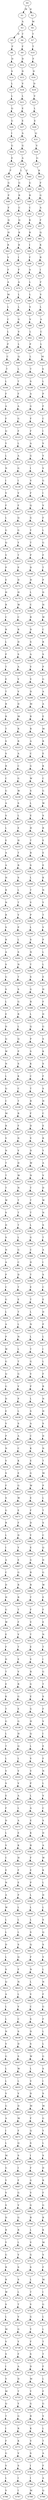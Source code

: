 strict digraph  {
	S0 -> S1 [ label = M ];
	S0 -> S2 [ label = K ];
	S1 -> S3 [ label = A ];
	S2 -> S4 [ label = M ];
	S3 -> S5 [ label = D ];
	S3 -> S6 [ label = T ];
	S4 -> S7 [ label = T ];
	S5 -> S8 [ label = F ];
	S6 -> S9 [ label = F ];
	S7 -> S10 [ label = T ];
	S8 -> S11 [ label = D ];
	S9 -> S12 [ label = D ];
	S10 -> S13 [ label = F ];
	S11 -> S14 [ label = S ];
	S12 -> S15 [ label = D ];
	S13 -> S16 [ label = D ];
	S14 -> S17 [ label = L ];
	S15 -> S18 [ label = V ];
	S16 -> S19 [ label = D ];
	S17 -> S20 [ label = L ];
	S18 -> S21 [ label = L ];
	S19 -> S22 [ label = V ];
	S20 -> S23 [ label = Q ];
	S21 -> S24 [ label = E ];
	S22 -> S25 [ label = L ];
	S23 -> S26 [ label = G ];
	S24 -> S27 [ label = E ];
	S25 -> S28 [ label = E ];
	S26 -> S29 [ label = I ];
	S27 -> S30 [ label = A ];
	S28 -> S31 [ label = Q ];
	S29 -> S32 [ label = G ];
	S30 -> S33 [ label = G ];
	S31 -> S34 [ label = V ];
	S32 -> S35 [ label = E ];
	S33 -> S36 [ label = A ];
	S34 -> S37 [ label = G ];
	S35 -> S38 [ label = F ];
	S36 -> S39 [ label = L ];
	S36 -> S40 [ label = F ];
	S37 -> S41 [ label = K ];
	S38 -> S42 [ label = G ];
	S39 -> S43 [ label = G ];
	S40 -> S44 [ label = G ];
	S41 -> S45 [ label = F ];
	S42 -> S46 [ label = P ];
	S43 -> S47 [ label = R ];
	S44 -> S48 [ label = R ];
	S45 -> S49 [ label = G ];
	S46 -> S50 [ label = F ];
	S47 -> S51 [ label = C ];
	S48 -> S52 [ label = C ];
	S49 -> S53 [ label = A ];
	S50 -> S54 [ label = Q ];
	S51 -> S55 [ label = Q ];
	S52 -> S56 [ label = K ];
	S53 -> S57 [ label = F ];
	S54 -> S58 [ label = H ];
	S55 -> S59 [ label = K ];
	S56 -> S60 [ label = R ];
	S57 -> S61 [ label = Q ];
	S58 -> S62 [ label = R ];
	S59 -> S63 [ label = R ];
	S60 -> S64 [ label = I ];
	S61 -> S65 [ label = K ];
	S62 -> S66 [ label = V ];
	S63 -> S67 [ label = I ];
	S64 -> S68 [ label = F ];
	S65 -> S69 [ label = R ];
	S66 -> S70 [ label = F ];
	S67 -> S71 [ label = F ];
	S68 -> S72 [ label = A ];
	S69 -> S73 [ label = I ];
	S70 -> S74 [ label = A ];
	S71 -> S75 [ label = A ];
	S72 -> S76 [ label = L ];
	S73 -> S77 [ label = F ];
	S74 -> S78 [ label = M ];
	S75 -> S79 [ label = L ];
	S76 -> S80 [ label = L ];
	S77 -> S81 [ label = V ];
	S78 -> S82 [ label = L ];
	S79 -> S83 [ label = L ];
	S80 -> S84 [ label = S ];
	S81 -> S85 [ label = L ];
	S82 -> S86 [ label = C ];
	S83 -> S87 [ label = G ];
	S84 -> S88 [ label = V ];
	S85 -> S89 [ label = A ];
	S86 -> S90 [ label = L ];
	S87 -> S91 [ label = V ];
	S88 -> S92 [ label = L ];
	S89 -> S93 [ label = C ];
	S90 -> S94 [ label = P ];
	S91 -> S95 [ label = L ];
	S92 -> S96 [ label = P ];
	S93 -> S97 [ label = L ];
	S94 -> S98 [ label = C ];
	S95 -> S99 [ label = Q ];
	S96 -> S100 [ label = L ];
	S97 -> S101 [ label = M ];
	S98 -> S102 [ label = T ];
	S99 -> S103 [ label = L ];
	S100 -> S104 [ label = T ];
	S101 -> S105 [ label = S ];
	S102 -> S106 [ label = L ];
	S103 -> S107 [ label = T ];
	S104 -> S108 [ label = S ];
	S105 -> S109 [ label = L ];
	S106 -> S110 [ label = F ];
	S107 -> S111 [ label = F ];
	S108 -> S112 [ label = A ];
	S109 -> S113 [ label = P ];
	S110 -> S114 [ label = A ];
	S111 -> S115 [ label = A ];
	S112 -> S116 [ label = G ];
	S113 -> S117 [ label = F ];
	S114 -> S118 [ label = F ];
	S115 -> S119 [ label = G ];
	S116 -> S120 [ label = F ];
	S117 -> S121 [ label = C ];
	S118 -> S122 [ label = Q ];
	S119 -> S123 [ label = F ];
	S120 -> S124 [ label = F ];
	S121 -> S125 [ label = I ];
	S122 -> S126 [ label = Y ];
	S123 -> S127 [ label = L ];
	S124 -> S128 [ label = A ];
	S125 -> S129 [ label = V ];
	S126 -> S130 [ label = L ];
	S127 -> S131 [ label = A ];
	S128 -> S132 [ label = G ];
	S129 -> S133 [ label = Y ];
	S130 -> S134 [ label = N ];
	S131 -> S135 [ label = G ];
	S132 -> S136 [ label = I ];
	S133 -> S137 [ label = V ];
	S134 -> S138 [ label = I ];
	S135 -> S139 [ label = I ];
	S136 -> S140 [ label = V ];
	S137 -> S141 [ label = G ];
	S138 -> S142 [ label = V ];
	S139 -> S143 [ label = V ];
	S140 -> S144 [ label = F ];
	S141 -> S145 [ label = I ];
	S142 -> S146 [ label = F ];
	S143 -> S147 [ label = F ];
	S144 -> S148 [ label = Q ];
	S145 -> S149 [ label = V ];
	S146 -> S150 [ label = L ];
	S147 -> S151 [ label = Q ];
	S148 -> S152 [ label = G ];
	S149 -> S153 [ label = F ];
	S150 -> S154 [ label = G ];
	S151 -> S155 [ label = G ];
	S152 -> S156 [ label = Y ];
	S153 -> S157 [ label = L ];
	S154 -> S158 [ label = Q ];
	S155 -> S159 [ label = Y ];
	S156 -> S160 [ label = T ];
	S157 -> S161 [ label = G ];
	S158 -> S162 [ label = V ];
	S159 -> S163 [ label = T ];
	S160 -> S164 [ label = P ];
	S161 -> S165 [ label = F ];
	S162 -> S166 [ label = P ];
	S163 -> S167 [ label = P ];
	S164 -> S168 [ label = D ];
	S165 -> S169 [ label = T ];
	S166 -> S170 [ label = E ];
	S167 -> S171 [ label = D ];
	S168 -> S172 [ label = H ];
	S169 -> S173 [ label = P ];
	S170 -> S174 [ label = H ];
	S171 -> S175 [ label = H ];
	S172 -> S176 [ label = L ];
	S173 -> S177 [ label = D ];
	S174 -> S178 [ label = R ];
	S175 -> S179 [ label = W ];
	S176 -> S180 [ label = C ];
	S177 -> S181 [ label = H ];
	S178 -> S182 [ label = C ];
	S179 -> S183 [ label = C ];
	S180 -> S184 [ label = R ];
	S181 -> S185 [ label = W ];
	S182 -> S186 [ label = R ];
	S183 -> S187 [ label = R ];
	S184 -> S188 [ label = D ];
	S185 -> S189 [ label = C ];
	S186 -> S190 [ label = L ];
	S187 -> S191 [ label = D ];
	S188 -> S192 [ label = S ];
	S189 -> S193 [ label = R ];
	S190 -> S194 [ label = P ];
	S191 -> S195 [ label = S ];
	S192 -> S196 [ label = A ];
	S193 -> S197 [ label = S ];
	S194 -> S198 [ label = T ];
	S195 -> S199 [ label = A ];
	S196 -> S200 [ label = V ];
	S197 -> S201 [ label = P ];
	S198 -> S202 [ label = E ];
	S199 -> S203 [ label = V ];
	S200 -> S204 [ label = V ];
	S201 -> S205 [ label = G ];
	S202 -> S206 [ label = T ];
	S203 -> S207 [ label = V ];
	S204 -> S208 [ label = D ];
	S205 -> S209 [ label = A ];
	S206 -> S210 [ label = R ];
	S207 -> S211 [ label = D ];
	S208 -> S212 [ label = M ];
	S209 -> S213 [ label = A ];
	S210 -> S214 [ label = R ];
	S211 -> S215 [ label = M ];
	S212 -> S216 [ label = R ];
	S213 -> S217 [ label = E ];
	S214 -> S218 [ label = T ];
	S215 -> S219 [ label = R ];
	S216 -> S220 [ label = R ];
	S217 -> S221 [ label = M ];
	S218 -> S222 [ label = S ];
	S219 -> S223 [ label = R ];
	S220 -> S224 [ label = A ];
	S221 -> S225 [ label = R ];
	S222 -> S226 [ label = S ];
	S223 -> S227 [ label = A ];
	S224 -> S228 [ label = C ];
	S225 -> S229 [ label = E ];
	S226 -> S230 [ label = R ];
	S227 -> S231 [ label = C ];
	S228 -> S232 [ label = G ];
	S229 -> S233 [ label = K ];
	S230 -> S234 [ label = C ];
	S231 -> S235 [ label = G ];
	S232 -> S236 [ label = W ];
	S233 -> S237 [ label = C ];
	S234 -> S238 [ label = G ];
	S235 -> S239 [ label = W ];
	S236 -> S240 [ label = S ];
	S237 -> S241 [ label = G ];
	S238 -> S242 [ label = A ];
	S239 -> S243 [ label = S ];
	S240 -> S244 [ label = L ];
	S241 -> S245 [ label = W ];
	S242 -> S246 [ label = S ];
	S243 -> S247 [ label = L ];
	S244 -> S248 [ label = E ];
	S245 -> S249 [ label = S ];
	S246 -> S250 [ label = L ];
	S247 -> S251 [ label = E ];
	S248 -> S252 [ label = H ];
	S249 -> S253 [ label = R ];
	S250 -> S254 [ label = E ];
	S251 -> S255 [ label = H ];
	S252 -> S256 [ label = T ];
	S253 -> S257 [ label = E ];
	S254 -> S258 [ label = A ];
	S255 -> S259 [ label = T ];
	S256 -> S260 [ label = R ];
	S257 -> S261 [ label = E ];
	S258 -> S262 [ label = A ];
	S259 -> S263 [ label = R ];
	S260 -> S264 [ label = S ];
	S261 -> S265 [ label = E ];
	S262 -> S266 [ label = H ];
	S263 -> S267 [ label = S ];
	S264 -> S268 [ label = L ];
	S265 -> S269 [ label = K ];
	S266 -> S270 [ label = R ];
	S267 -> S271 [ label = L ];
	S268 -> S272 [ label = T ];
	S269 -> S273 [ label = N ];
	S270 -> S274 [ label = N ];
	S271 -> S275 [ label = T ];
	S272 -> S276 [ label = V ];
	S273 -> S277 [ label = Y ];
	S274 -> S278 [ label = R ];
	S275 -> S279 [ label = V ];
	S276 -> S280 [ label = P ];
	S277 -> S281 [ label = T ];
	S278 -> S282 [ label = S ];
	S279 -> S283 [ label = P ];
	S280 -> S284 [ label = L ];
	S281 -> S285 [ label = V ];
	S282 -> S286 [ label = R ];
	S283 -> S287 [ label = L ];
	S284 -> S288 [ label = S ];
	S285 -> S289 [ label = P ];
	S286 -> S290 [ label = A ];
	S287 -> S291 [ label = S ];
	S288 -> S292 [ label = N ];
	S289 -> S293 [ label = L ];
	S290 -> S294 [ label = S ];
	S291 -> S295 [ label = N ];
	S292 -> S296 [ label = T ];
	S293 -> S297 [ label = L ];
	S294 -> S298 [ label = G ];
	S295 -> S299 [ label = T ];
	S296 -> S300 [ label = S ];
	S297 -> S301 [ label = E ];
	S298 -> S302 [ label = S ];
	S299 -> S303 [ label = S ];
	S300 -> S304 [ label = G ];
	S301 -> S305 [ label = H ];
	S302 -> S306 [ label = L ];
	S303 -> S307 [ label = G ];
	S304 -> S308 [ label = R ];
	S305 -> S309 [ label = F ];
	S306 -> S310 [ label = E ];
	S307 -> S311 [ label = R ];
	S308 -> S312 [ label = L ];
	S309 -> S313 [ label = D ];
	S310 -> S314 [ label = D ];
	S311 -> S315 [ label = L ];
	S312 -> S316 [ label = Q ];
	S313 -> S317 [ label = G ];
	S314 -> S318 [ label = Q ];
	S315 -> S319 [ label = Q ];
	S316 -> S320 [ label = P ];
	S317 -> S321 [ label = S ];
	S318 -> S322 [ label = W ];
	S319 -> S323 [ label = P ];
	S320 -> S324 [ label = S ];
	S321 -> S325 [ label = K ];
	S322 -> S326 [ label = N ];
	S323 -> S327 [ label = S ];
	S324 -> S328 [ label = K ];
	S325 -> S329 [ label = S ];
	S326 -> S330 [ label = L ];
	S327 -> S331 [ label = K ];
	S328 -> S332 [ label = C ];
	S329 -> S333 [ label = F ];
	S330 -> S334 [ label = Q ];
	S331 -> S335 [ label = C ];
	S332 -> S336 [ label = T ];
	S333 -> S337 [ label = S ];
	S334 -> S338 [ label = C ];
	S335 -> S339 [ label = T ];
	S336 -> S340 [ label = R ];
	S337 -> S341 [ label = H ];
	S338 -> S342 [ label = M ];
	S339 -> S343 [ label = R ];
	S340 -> S344 [ label = F ];
	S341 -> S345 [ label = C ];
	S342 -> S346 [ label = R ];
	S343 -> S347 [ label = F ];
	S344 -> S348 [ label = D ];
	S345 -> S349 [ label = E ];
	S346 -> S350 [ label = V ];
	S347 -> S351 [ label = D ];
	S348 -> S352 [ label = V ];
	S349 -> S353 [ label = R ];
	S350 -> S354 [ label = N ];
	S351 -> S355 [ label = V ];
	S352 -> S356 [ label = D ];
	S353 -> S357 [ label = Y ];
	S354 -> S358 [ label = T ];
	S355 -> S359 [ label = D ];
	S356 -> S360 [ label = W ];
	S357 -> S361 [ label = A ];
	S358 -> S362 [ label = T ];
	S359 -> S363 [ label = W ];
	S360 -> S364 [ label = N ];
	S361 -> S365 [ label = V ];
	S362 -> S366 [ label = T ];
	S363 -> S367 [ label = N ];
	S364 -> S368 [ label = T ];
	S365 -> S369 [ label = D ];
	S366 -> S370 [ label = W ];
	S367 -> S371 [ label = T ];
	S368 -> S372 [ label = T ];
	S369 -> S373 [ label = W ];
	S370 -> S374 [ label = S ];
	S371 -> S375 [ label = T ];
	S372 -> S376 [ label = T ];
	S373 -> S377 [ label = N ];
	S374 -> S378 [ label = D ];
	S375 -> S379 [ label = T ];
	S376 -> S380 [ label = L ];
	S377 -> S381 [ label = S ];
	S378 -> S382 [ label = S ];
	S379 -> S383 [ label = L ];
	S380 -> S384 [ label = G ];
	S381 -> S385 [ label = T ];
	S382 -> S386 [ label = N ];
	S383 -> S387 [ label = G ];
	S384 -> S388 [ label = C ];
	S385 -> S389 [ label = A ];
	S386 -> S390 [ label = A ];
	S387 -> S391 [ label = C ];
	S388 -> S392 [ label = D ];
	S389 -> S393 [ label = I ];
	S390 -> S394 [ label = P ];
	S391 -> S395 [ label = D ];
	S392 -> S396 [ label = T ];
	S393 -> S397 [ label = S ];
	S394 -> S398 [ label = C ];
	S395 -> S399 [ label = T ];
	S396 -> S400 [ label = E ];
	S397 -> S401 [ label = C ];
	S398 -> S402 [ label = G ];
	S399 -> S403 [ label = E ];
	S400 -> S404 [ label = T ];
	S401 -> S405 [ label = E ];
	S402 -> S406 [ label = L ];
	S403 -> S407 [ label = T ];
	S404 -> S408 [ label = L ];
	S405 -> S409 [ label = D ];
	S406 -> S410 [ label = A ];
	S407 -> S411 [ label = L ];
	S408 -> S412 [ label = N ];
	S409 -> S413 [ label = P ];
	S410 -> S414 [ label = P ];
	S411 -> S415 [ label = N ];
	S412 -> S416 [ label = L ];
	S413 -> S417 [ label = L ];
	S414 -> S418 [ label = W ];
	S415 -> S419 [ label = L ];
	S416 -> S420 [ label = T ];
	S417 -> S421 [ label = I ];
	S418 -> S422 [ label = G ];
	S419 -> S423 [ label = T ];
	S420 -> S424 [ label = G ];
	S421 -> S425 [ label = L ];
	S422 -> S426 [ label = Q ];
	S423 -> S427 [ label = G ];
	S424 -> S428 [ label = V ];
	S425 -> S429 [ label = F ];
	S426 -> S430 [ label = G ];
	S427 -> S431 [ label = V ];
	S428 -> S432 [ label = P ];
	S429 -> S433 [ label = R ];
	S430 -> S434 [ label = D ];
	S431 -> S435 [ label = P ];
	S432 -> S436 [ label = L ];
	S433 -> S437 [ label = N ];
	S434 -> S438 [ label = E ];
	S435 -> S439 [ label = L ];
	S436 -> S440 [ label = S ];
	S437 -> S441 [ label = H ];
	S438 -> S442 [ label = V ];
	S439 -> S443 [ label = S ];
	S440 -> S444 [ label = A ];
	S441 -> S445 [ label = S ];
	S442 -> S446 [ label = P ];
	S443 -> S447 [ label = A ];
	S444 -> S448 [ label = C ];
	S445 -> S449 [ label = D ];
	S446 -> S450 [ label = N ];
	S447 -> S451 [ label = C ];
	S448 -> S452 [ label = K ];
	S449 -> S453 [ label = N ];
	S450 -> S454 [ label = V ];
	S451 -> S455 [ label = K ];
	S452 -> S456 [ label = E ];
	S453 -> S457 [ label = T ];
	S454 -> S458 [ label = S ];
	S455 -> S459 [ label = E ];
	S456 -> S460 [ label = G ];
	S457 -> S461 [ label = M ];
	S458 -> S462 [ label = F ];
	S459 -> S463 [ label = G ];
	S460 -> S464 [ label = W ];
	S461 -> S465 [ label = P ];
	S462 -> S466 [ label = S ];
	S463 -> S467 [ label = W ];
	S464 -> S468 [ label = E ];
	S465 -> S469 [ label = L ];
	S466 -> S470 [ label = G ];
	S467 -> S471 [ label = E ];
	S468 -> S472 [ label = F ];
	S469 -> S473 [ label = T ];
	S470 -> S474 [ label = R ];
	S471 -> S475 [ label = F ];
	S472 -> S476 [ label = D ];
	S473 -> S477 [ label = S ];
	S474 -> S478 [ label = L ];
	S475 -> S479 [ label = D ];
	S476 -> S480 [ label = Y ];
	S477 -> S481 [ label = C ];
	S478 -> S482 [ label = I ];
	S479 -> S483 [ label = Y ];
	S480 -> S484 [ label = E ];
	S481 -> S485 [ label = Q ];
	S482 -> S486 [ label = A ];
	S483 -> S487 [ label = E ];
	S484 -> S488 [ label = G ];
	S485 -> S489 [ label = D ];
	S486 -> S490 [ label = C ];
	S487 -> S491 [ label = G ];
	S488 -> S492 [ label = R ];
	S489 -> S493 [ label = G ];
	S490 -> S494 [ label = D ];
	S491 -> S495 [ label = R ];
	S492 -> S496 [ label = R ];
	S493 -> S497 [ label = W ];
	S494 -> S498 [ label = H ];
	S495 -> S499 [ label = R ];
	S496 -> S500 [ label = T ];
	S497 -> S501 [ label = E ];
	S498 -> S502 [ label = G ];
	S499 -> S503 [ label = T ];
	S500 -> S504 [ label = F ];
	S501 -> S505 [ label = F ];
	S502 -> S506 [ label = W ];
	S503 -> S507 [ label = F ];
	S504 -> S508 [ label = V ];
	S505 -> S509 [ label = E ];
	S506 -> S510 [ label = E ];
	S507 -> S511 [ label = V ];
	S508 -> S512 [ label = T ];
	S509 -> S513 [ label = N ];
	S510 -> S514 [ label = F ];
	S511 -> S515 [ label = T ];
	S512 -> S516 [ label = E ];
	S513 -> S517 [ label = T ];
	S514 -> S518 [ label = D ];
	S515 -> S519 [ label = E ];
	S516 -> S520 [ label = V ];
	S517 -> S521 [ label = I ];
	S518 -> S522 [ label = T ];
	S519 -> S523 [ label = V ];
	S520 -> S524 [ label = R ];
	S521 -> S525 [ label = G ];
	S522 -> S526 [ label = E ];
	S523 -> S527 [ label = R ];
	S524 -> S528 [ label = G ];
	S525 -> S529 [ label = T ];
	S526 -> S530 [ label = K ];
	S527 -> S531 [ label = G ];
	S528 -> S532 [ label = E ];
	S529 -> S533 [ label = S ];
	S530 -> S534 [ label = T ];
	S531 -> S535 [ label = E ];
	S532 -> S536 [ label = G ];
	S533 -> S537 [ label = F ];
	S534 -> S538 [ label = G ];
	S535 -> S539 [ label = G ];
	S536 -> S540 [ label = H ];
	S537 -> S541 [ label = V ];
	S538 -> S542 [ label = L ];
	S539 -> S543 [ label = H ];
	S540 -> S544 [ label = Q ];
	S541 -> S545 [ label = I ];
	S542 -> S546 [ label = T ];
	S543 -> S547 [ label = Q ];
	S544 -> S548 [ label = L ];
	S545 -> S549 [ label = E ];
	S546 -> S550 [ label = L ];
	S547 -> S551 [ label = L ];
	S548 -> S552 [ label = V ];
	S549 -> S553 [ label = F ];
	S550 -> S554 [ label = V ];
	S551 -> S555 [ label = V ];
	S552 -> S556 [ label = V ];
	S553 -> S557 [ label = N ];
	S554 -> S558 [ label = S ];
	S555 -> S559 [ label = V ];
	S556 -> S560 [ label = P ];
	S557 -> S561 [ label = L ];
	S558 -> S562 [ label = E ];
	S559 -> S563 [ label = A ];
	S560 -> S564 [ label = L ];
	S561 -> S565 [ label = V ];
	S562 -> S566 [ label = F ];
	S563 -> S567 [ label = L ];
	S564 -> S568 [ label = A ];
	S565 -> S569 [ label = C ];
	S566 -> S570 [ label = D ];
	S567 -> S571 [ label = A ];
	S568 -> S572 [ label = E ];
	S569 -> S573 [ label = S ];
	S570 -> S574 [ label = L ];
	S571 -> S575 [ label = E ];
	S572 -> S576 [ label = K ];
	S573 -> S577 [ label = D ];
	S574 -> S578 [ label = V ];
	S575 -> S579 [ label = K ];
	S576 -> S580 [ label = R ];
	S577 -> S581 [ label = A ];
	S578 -> S582 [ label = C ];
	S579 -> S583 [ label = H ];
	S580 -> S584 [ label = F ];
	S581 -> S585 [ label = W ];
	S582 -> S586 [ label = E ];
	S583 -> S587 [ label = F ];
	S584 -> S588 [ label = E ];
	S585 -> S589 [ label = K ];
	S586 -> S590 [ label = N ];
	S587 -> S591 [ label = E ];
	S588 -> S592 [ label = P ];
	S589 -> S593 [ label = L ];
	S590 -> S594 [ label = A ];
	S591 -> S595 [ label = P ];
	S592 -> S596 [ label = L ];
	S593 -> S597 [ label = D ];
	S594 -> S598 [ label = W ];
	S595 -> S599 [ label = L ];
	S596 -> S600 [ label = L ];
	S597 -> S601 [ label = L ];
	S598 -> S602 [ label = L ];
	S599 -> S603 [ label = L ];
	S600 -> S604 [ label = L ];
	S601 -> S605 [ label = S ];
	S602 -> S606 [ label = L ];
	S603 -> S607 [ label = L ];
	S604 -> S608 [ label = S ];
	S605 -> S609 [ label = Q ];
	S606 -> S610 [ label = D ];
	S607 -> S611 [ label = S ];
	S608 -> S612 [ label = Q ];
	S609 -> S613 [ label = S ];
	S610 -> S614 [ label = L ];
	S611 -> S615 [ label = Q ];
	S612 -> S616 [ label = F ];
	S613 -> S617 [ label = V ];
	S614 -> S618 [ label = S ];
	S615 -> S619 [ label = F ];
	S616 -> S620 [ label = N ];
	S617 -> S621 [ label = L ];
	S618 -> S622 [ label = Q ];
	S619 -> S623 [ label = N ];
	S620 -> S624 [ label = L ];
	S621 -> S625 [ label = N ];
	S622 -> S626 [ label = A ];
	S623 -> S627 [ label = L ];
	S624 -> S628 [ label = V ];
	S625 -> S629 [ label = F ];
	S626 -> S630 [ label = L ];
	S627 -> S631 [ label = V ];
	S628 -> S632 [ label = C ];
	S629 -> S633 [ label = G ];
	S630 -> S634 [ label = L ];
	S631 -> S635 [ label = C ];
	S632 -> S636 [ label = S ];
	S633 -> S637 [ label = F ];
	S634 -> S638 [ label = N ];
	S635 -> S639 [ label = S ];
	S636 -> S640 [ label = D ];
	S637 -> S641 [ label = L ];
	S638 -> S642 [ label = V ];
	S639 -> S643 [ label = D ];
	S640 -> S644 [ label = S ];
	S641 -> S645 [ label = L ];
	S642 -> S646 [ label = G ];
	S643 -> S647 [ label = S ];
	S644 -> S648 [ label = W ];
	S645 -> S649 [ label = G ];
	S646 -> S650 [ label = L ];
	S647 -> S651 [ label = W ];
	S648 -> S652 [ label = L ];
	S649 -> S653 [ label = S ];
	S650 -> S654 [ label = L ];
	S651 -> S655 [ label = L ];
	S652 -> S656 [ label = V ];
	S653 -> S657 [ label = I ];
	S654 -> S658 [ label = V ];
	S655 -> S659 [ label = V ];
	S656 -> S660 [ label = D ];
	S657 -> S661 [ label = S ];
	S658 -> S662 [ label = G ];
	S659 -> S663 [ label = D ];
	S660 -> S664 [ label = M ];
	S661 -> S665 [ label = M ];
	S662 -> S666 [ label = A ];
	S663 -> S667 [ label = M ];
	S664 -> S668 [ label = F ];
	S665 -> S669 [ label = G ];
	S666 -> S670 [ label = I ];
	S667 -> S671 [ label = F ];
	S668 -> S672 [ label = Q ];
	S669 -> S673 [ label = Y ];
	S670 -> S674 [ label = L ];
	S671 -> S675 [ label = Q ];
	S672 -> S676 [ label = S ];
	S673 -> S677 [ label = L ];
	S674 -> S678 [ label = M ];
	S675 -> S679 [ label = S ];
	S676 -> S680 [ label = I ];
	S677 -> S681 [ label = S ];
	S678 -> S682 [ label = G ];
	S679 -> S683 [ label = I ];
	S680 -> S684 [ label = F ];
	S681 -> S685 [ label = D ];
	S682 -> S686 [ label = Y ];
	S683 -> S687 [ label = F ];
	S684 -> S688 [ label = G ];
	S685 -> S689 [ label = R ];
	S686 -> S690 [ label = V ];
	S687 -> S691 [ label = G ];
	S688 -> S692 [ label = V ];
	S689 -> S693 [ label = F ];
	S690 -> S694 [ label = S ];
	S691 -> S695 [ label = V ];
	S692 -> S696 [ label = G ];
	S693 -> S697 [ label = G ];
	S694 -> S698 [ label = D ];
	S695 -> S699 [ label = G ];
	S696 -> S700 [ label = R ];
	S697 -> S701 [ label = R ];
	S698 -> S702 [ label = R ];
	S699 -> S703 [ label = R ];
	S700 -> S704 [ label = L ];
	S701 -> S705 [ label = K ];
	S702 -> S706 [ label = Y ];
	S703 -> S707 [ label = L ];
	S704 -> S708 [ label = V ];
	S705 -> S709 [ label = M ];
	S706 -> S710 [ label = G ];
	S707 -> S711 [ label = V ];
	S708 -> S712 [ label = G ];
	S709 -> S713 [ label = V ];
	S710 -> S714 [ label = R ];
	S711 -> S715 [ label = S ];
	S712 -> S716 [ label = S ];
	S713 -> S717 [ label = F ];
	S714 -> S718 [ label = R ];
	S715 -> S719 [ label = S ];
	S716 -> S720 [ label = L ];
	S717 -> S721 [ label = M ];
	S718 -> S722 [ label = W ];
	S719 -> S723 [ label = L ];
	S720 -> S724 [ label = T ];
	S721 -> S725 [ label = I ];
	S722 -> S726 [ label = S ];
	S723 -> S727 [ label = T ];
	S724 -> S728 [ label = V ];
	S725 -> S729 [ label = G ];
	S726 -> S730 [ label = L ];
	S727 -> S731 [ label = V ];
	S728 -> S732 [ label = G ];
	S729 -> S733 [ label = L ];
	S730 -> S734 [ label = M ];
	S731 -> S735 [ label = G ];
	S732 -> S736 [ label = Y ];
	S733 -> S737 [ label = L ];
	S734 -> S738 [ label = V ];
	S735 -> S739 [ label = Y ];
	S736 -> S740 [ label = F ];
	S737 -> S741 [ label = T ];
	S738 -> S742 [ label = S ];
	S739 -> S743 [ label = F ];
	S740 -> S744 [ label = S ];
	S741 -> S745 [ label = T ];
	S742 -> S746 [ label = I ];
	S743 -> S747 [ label = A ];
	S744 -> S748 [ label = D ];
	S745 -> S749 [ label = F ];
	S746 -> S750 [ label = V ];
	S747 -> S751 [ label = D ];
	S748 -> S752 [ label = M ];
	S749 -> S753 [ label = L ];
	S750 -> S754 [ label = M ];
	S751 -> S755 [ label = T ];
	S752 -> S756 [ label = Y ];
	S753 -> S757 [ label = F ];
	S754 -> S758 [ label = Q ];
	S755 -> S759 [ label = Y ];
	S756 -> S760 [ label = G ];
	S757 -> S761 [ label = G ];
	S758 -> S762 [ label = T ];
	S759 -> S763 [ label = G ];
	S760 -> S764 [ label = R ];
	S761 -> S765 [ label = V ];
	S762 -> S766 [ label = I ];
	S763 -> S767 [ label = R ];
	S764 -> S768 [ label = K ];
	S765 -> S769 [ label = L ];
	S766 -> S770 [ label = F ];
	S767 -> S771 [ label = K ];
	S768 -> S772 [ label = V ];
	S769 -> S773 [ label = T ];
	S770 -> S774 [ label = G ];
	S771 -> S775 [ label = V ];
	S772 -> S776 [ label = S ];
	S773 -> S777 [ label = A ];
	S774 -> S778 [ label = V ];
	S775 -> S779 [ label = S ];
	S776 -> S780 [ label = I ];
	S777 -> S781 [ label = F ];
	S778 -> S782 [ label = L ];
	S779 -> S783 [ label = I ];
	S780 -> S784 [ label = I ];
	S781 -> S785 [ label = A ];
	S782 -> S786 [ label = V ];
	S783 -> S787 [ label = I ];
	S784 -> S788 [ label = M ];
	S785 -> S789 [ label = Q ];
}
